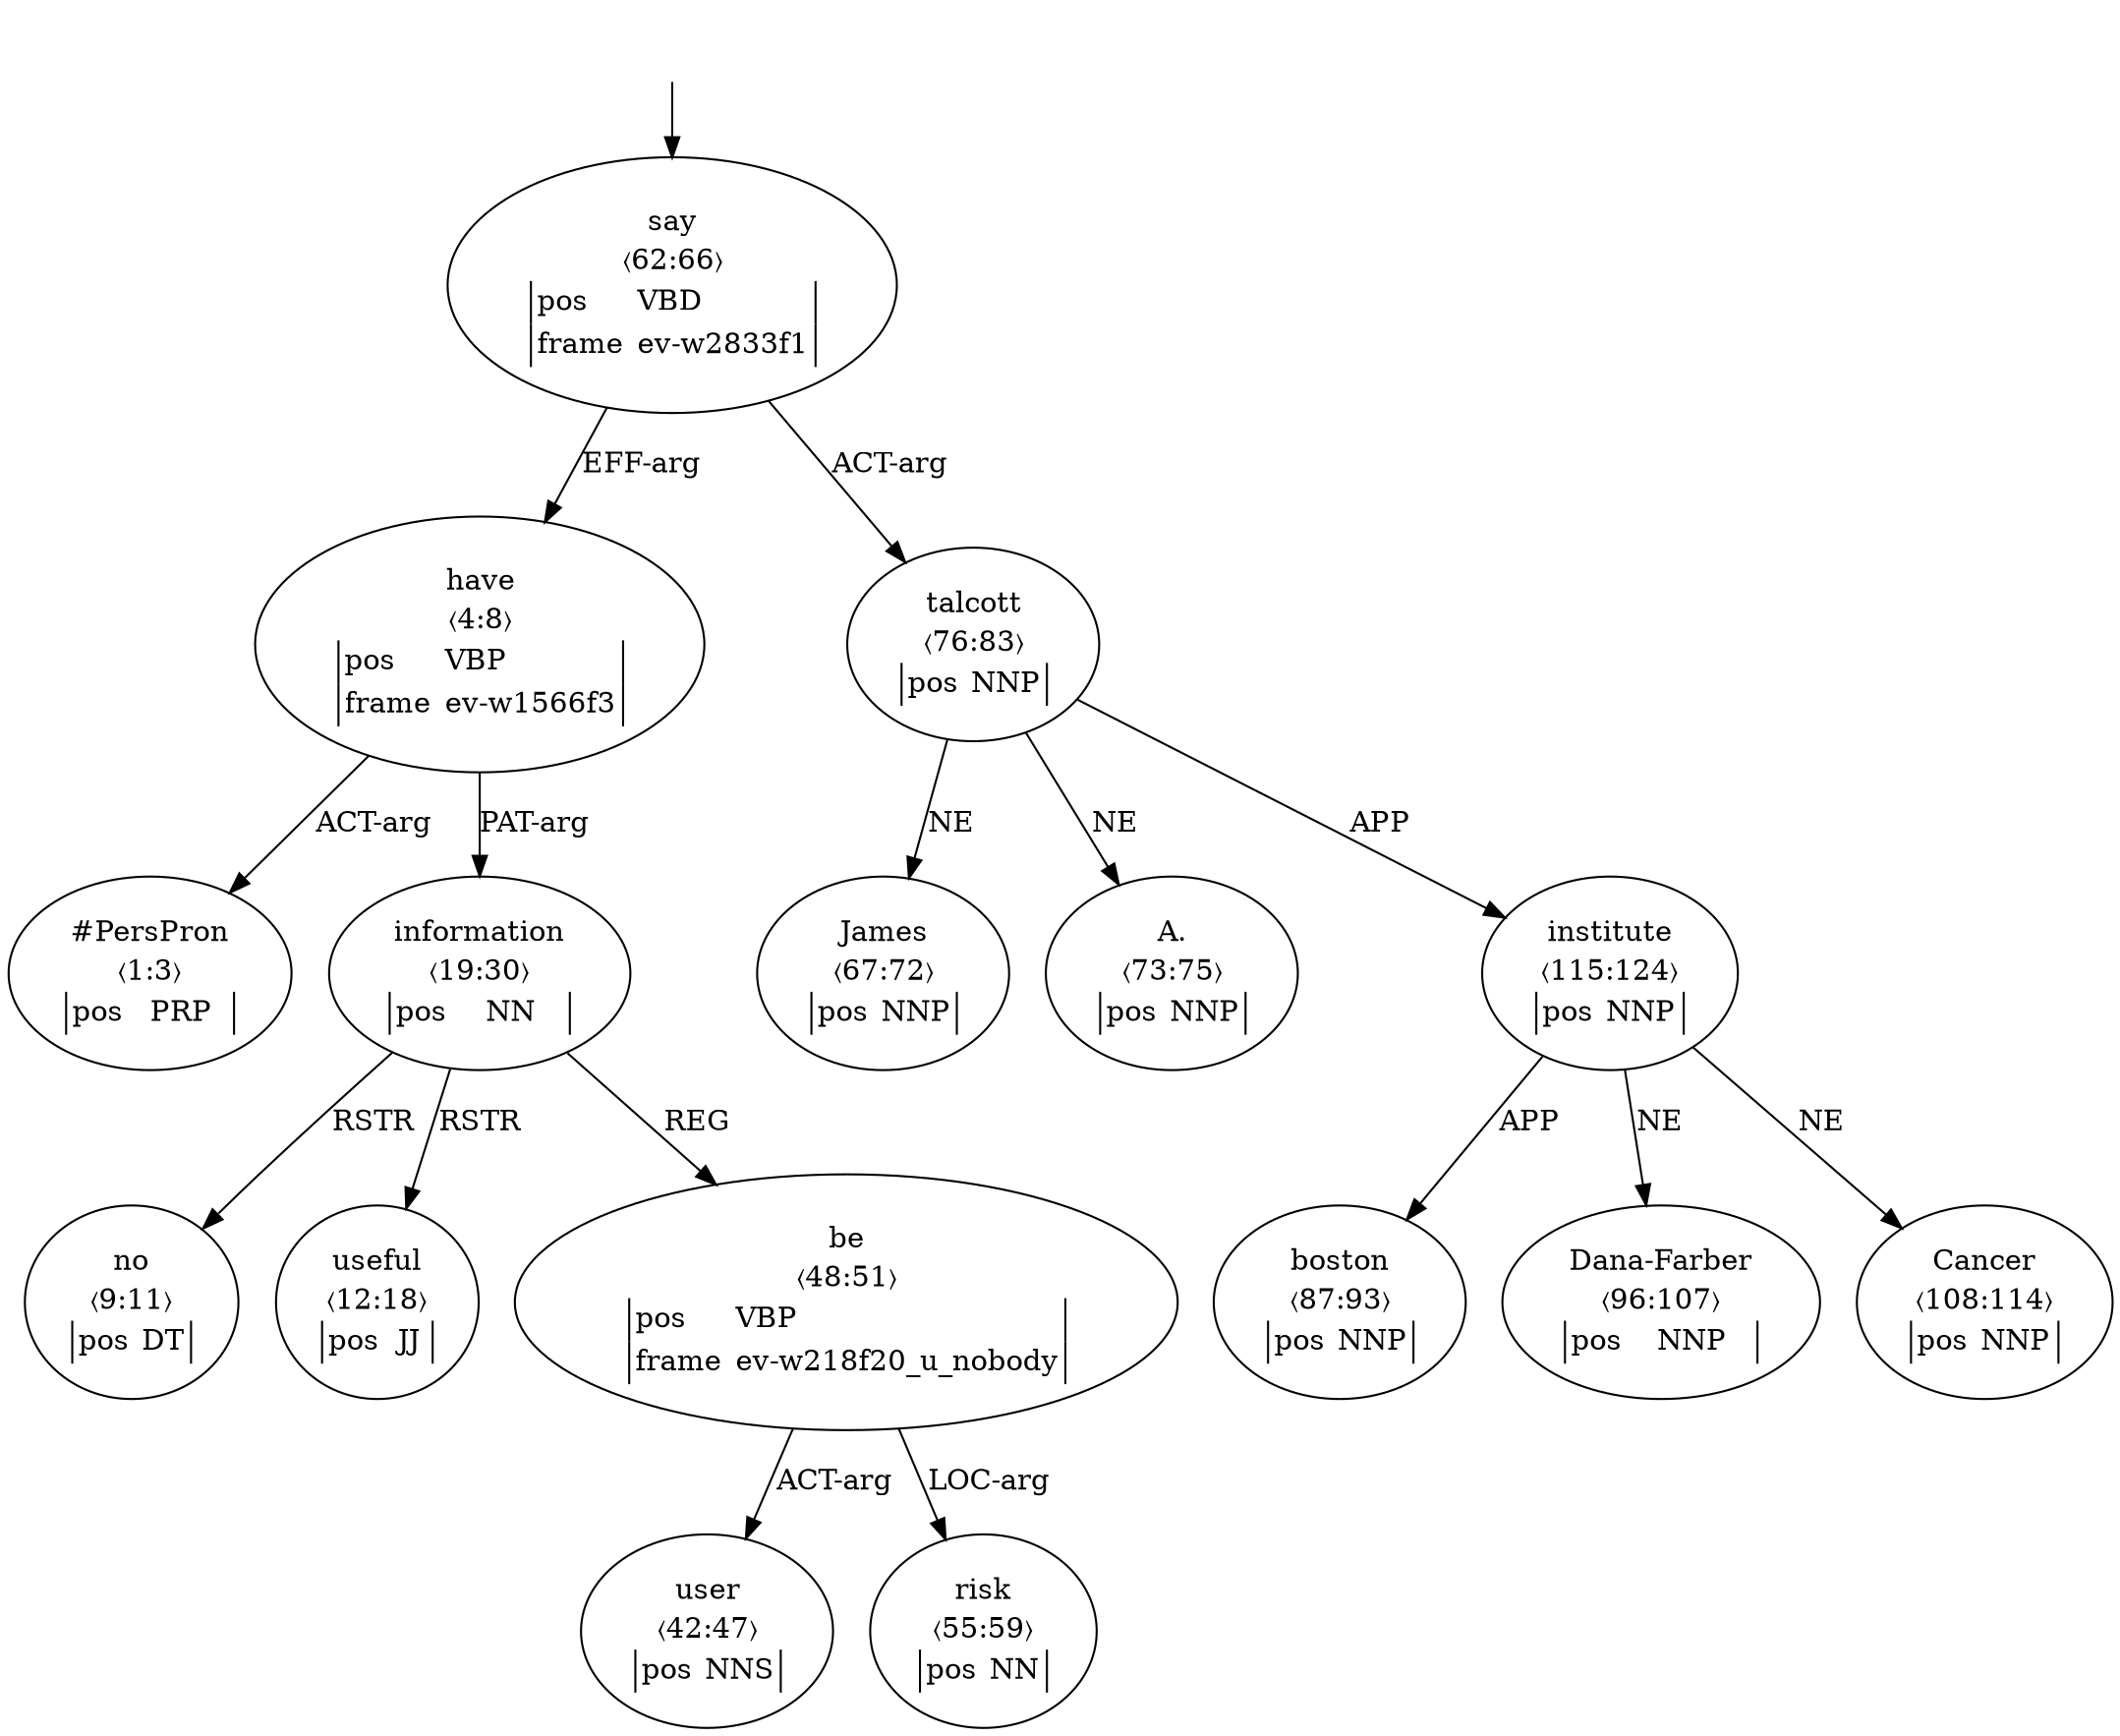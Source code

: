 digraph "20003009" {
  top [ style=invis ];
  top -> 14;
  1 [ label=<<table align="center" border="0" cellspacing="0"><tr><td colspan="2">#PersPron</td></tr><tr><td colspan="2">〈1:3〉</td></tr><tr><td sides="l" border="1" align="left">pos</td><td sides="r" border="1" align="left">PRP</td></tr></table>> ];
  2 [ label=<<table align="center" border="0" cellspacing="0"><tr><td colspan="2">have</td></tr><tr><td colspan="2">〈4:8〉</td></tr><tr><td sides="l" border="1" align="left">pos</td><td sides="r" border="1" align="left">VBP</td></tr><tr><td sides="l" border="1" align="left">frame</td><td sides="r" border="1" align="left">ev-w1566f3</td></tr></table>> ];
  3 [ label=<<table align="center" border="0" cellspacing="0"><tr><td colspan="2">no</td></tr><tr><td colspan="2">〈9:11〉</td></tr><tr><td sides="l" border="1" align="left">pos</td><td sides="r" border="1" align="left">DT</td></tr></table>> ];
  4 [ label=<<table align="center" border="0" cellspacing="0"><tr><td colspan="2">useful</td></tr><tr><td colspan="2">〈12:18〉</td></tr><tr><td sides="l" border="1" align="left">pos</td><td sides="r" border="1" align="left">JJ</td></tr></table>> ];
  5 [ label=<<table align="center" border="0" cellspacing="0"><tr><td colspan="2">information</td></tr><tr><td colspan="2">〈19:30〉</td></tr><tr><td sides="l" border="1" align="left">pos</td><td sides="r" border="1" align="left">NN</td></tr></table>> ];
  8 [ label=<<table align="center" border="0" cellspacing="0"><tr><td colspan="2">user</td></tr><tr><td colspan="2">〈42:47〉</td></tr><tr><td sides="l" border="1" align="left">pos</td><td sides="r" border="1" align="left">NNS</td></tr></table>> ];
  9 [ label=<<table align="center" border="0" cellspacing="0"><tr><td colspan="2">be</td></tr><tr><td colspan="2">〈48:51〉</td></tr><tr><td sides="l" border="1" align="left">pos</td><td sides="r" border="1" align="left">VBP</td></tr><tr><td sides="l" border="1" align="left">frame</td><td sides="r" border="1" align="left">ev-w218f20_u_nobody</td></tr></table>> ];
  11 [ label=<<table align="center" border="0" cellspacing="0"><tr><td colspan="2">risk</td></tr><tr><td colspan="2">〈55:59〉</td></tr><tr><td sides="l" border="1" align="left">pos</td><td sides="r" border="1" align="left">NN</td></tr></table>> ];
  14 [ label=<<table align="center" border="0" cellspacing="0"><tr><td colspan="2">say</td></tr><tr><td colspan="2">〈62:66〉</td></tr><tr><td sides="l" border="1" align="left">pos</td><td sides="r" border="1" align="left">VBD</td></tr><tr><td sides="l" border="1" align="left">frame</td><td sides="r" border="1" align="left">ev-w2833f1</td></tr></table>> ];
  15 [ label=<<table align="center" border="0" cellspacing="0"><tr><td colspan="2">James</td></tr><tr><td colspan="2">〈67:72〉</td></tr><tr><td sides="l" border="1" align="left">pos</td><td sides="r" border="1" align="left">NNP</td></tr></table>> ];
  16 [ label=<<table align="center" border="0" cellspacing="0"><tr><td colspan="2">A.</td></tr><tr><td colspan="2">〈73:75〉</td></tr><tr><td sides="l" border="1" align="left">pos</td><td sides="r" border="1" align="left">NNP</td></tr></table>> ];
  17 [ label=<<table align="center" border="0" cellspacing="0"><tr><td colspan="2">talcott</td></tr><tr><td colspan="2">〈76:83〉</td></tr><tr><td sides="l" border="1" align="left">pos</td><td sides="r" border="1" align="left">NNP</td></tr></table>> ];
  19 [ label=<<table align="center" border="0" cellspacing="0"><tr><td colspan="2">boston</td></tr><tr><td colspan="2">〈87:93〉</td></tr><tr><td sides="l" border="1" align="left">pos</td><td sides="r" border="1" align="left">NNP</td></tr></table>> ];
  21 [ label=<<table align="center" border="0" cellspacing="0"><tr><td colspan="2">Dana-Farber</td></tr><tr><td colspan="2">〈96:107〉</td></tr><tr><td sides="l" border="1" align="left">pos</td><td sides="r" border="1" align="left">NNP</td></tr></table>> ];
  22 [ label=<<table align="center" border="0" cellspacing="0"><tr><td colspan="2">Cancer</td></tr><tr><td colspan="2">〈108:114〉</td></tr><tr><td sides="l" border="1" align="left">pos</td><td sides="r" border="1" align="left">NNP</td></tr></table>> ];
  23 [ label=<<table align="center" border="0" cellspacing="0"><tr><td colspan="2">institute</td></tr><tr><td colspan="2">〈115:124〉</td></tr><tr><td sides="l" border="1" align="left">pos</td><td sides="r" border="1" align="left">NNP</td></tr></table>> ];
  2 -> 1 [ label="ACT-arg" ];
  23 -> 21 [ label="NE" ];
  2 -> 5 [ label="PAT-arg" ];
  17 -> 16 [ label="NE" ];
  5 -> 4 [ label="RSTR" ];
  5 -> 9 [ label="REG" ];
  9 -> 8 [ label="ACT-arg" ];
  9 -> 11 [ label="LOC-arg" ];
  14 -> 2 [ label="EFF-arg" ];
  17 -> 15 [ label="NE" ];
  5 -> 3 [ label="RSTR" ];
  14 -> 17 [ label="ACT-arg" ];
  23 -> 22 [ label="NE" ];
  23 -> 19 [ label="APP" ];
  17 -> 23 [ label="APP" ];
}

